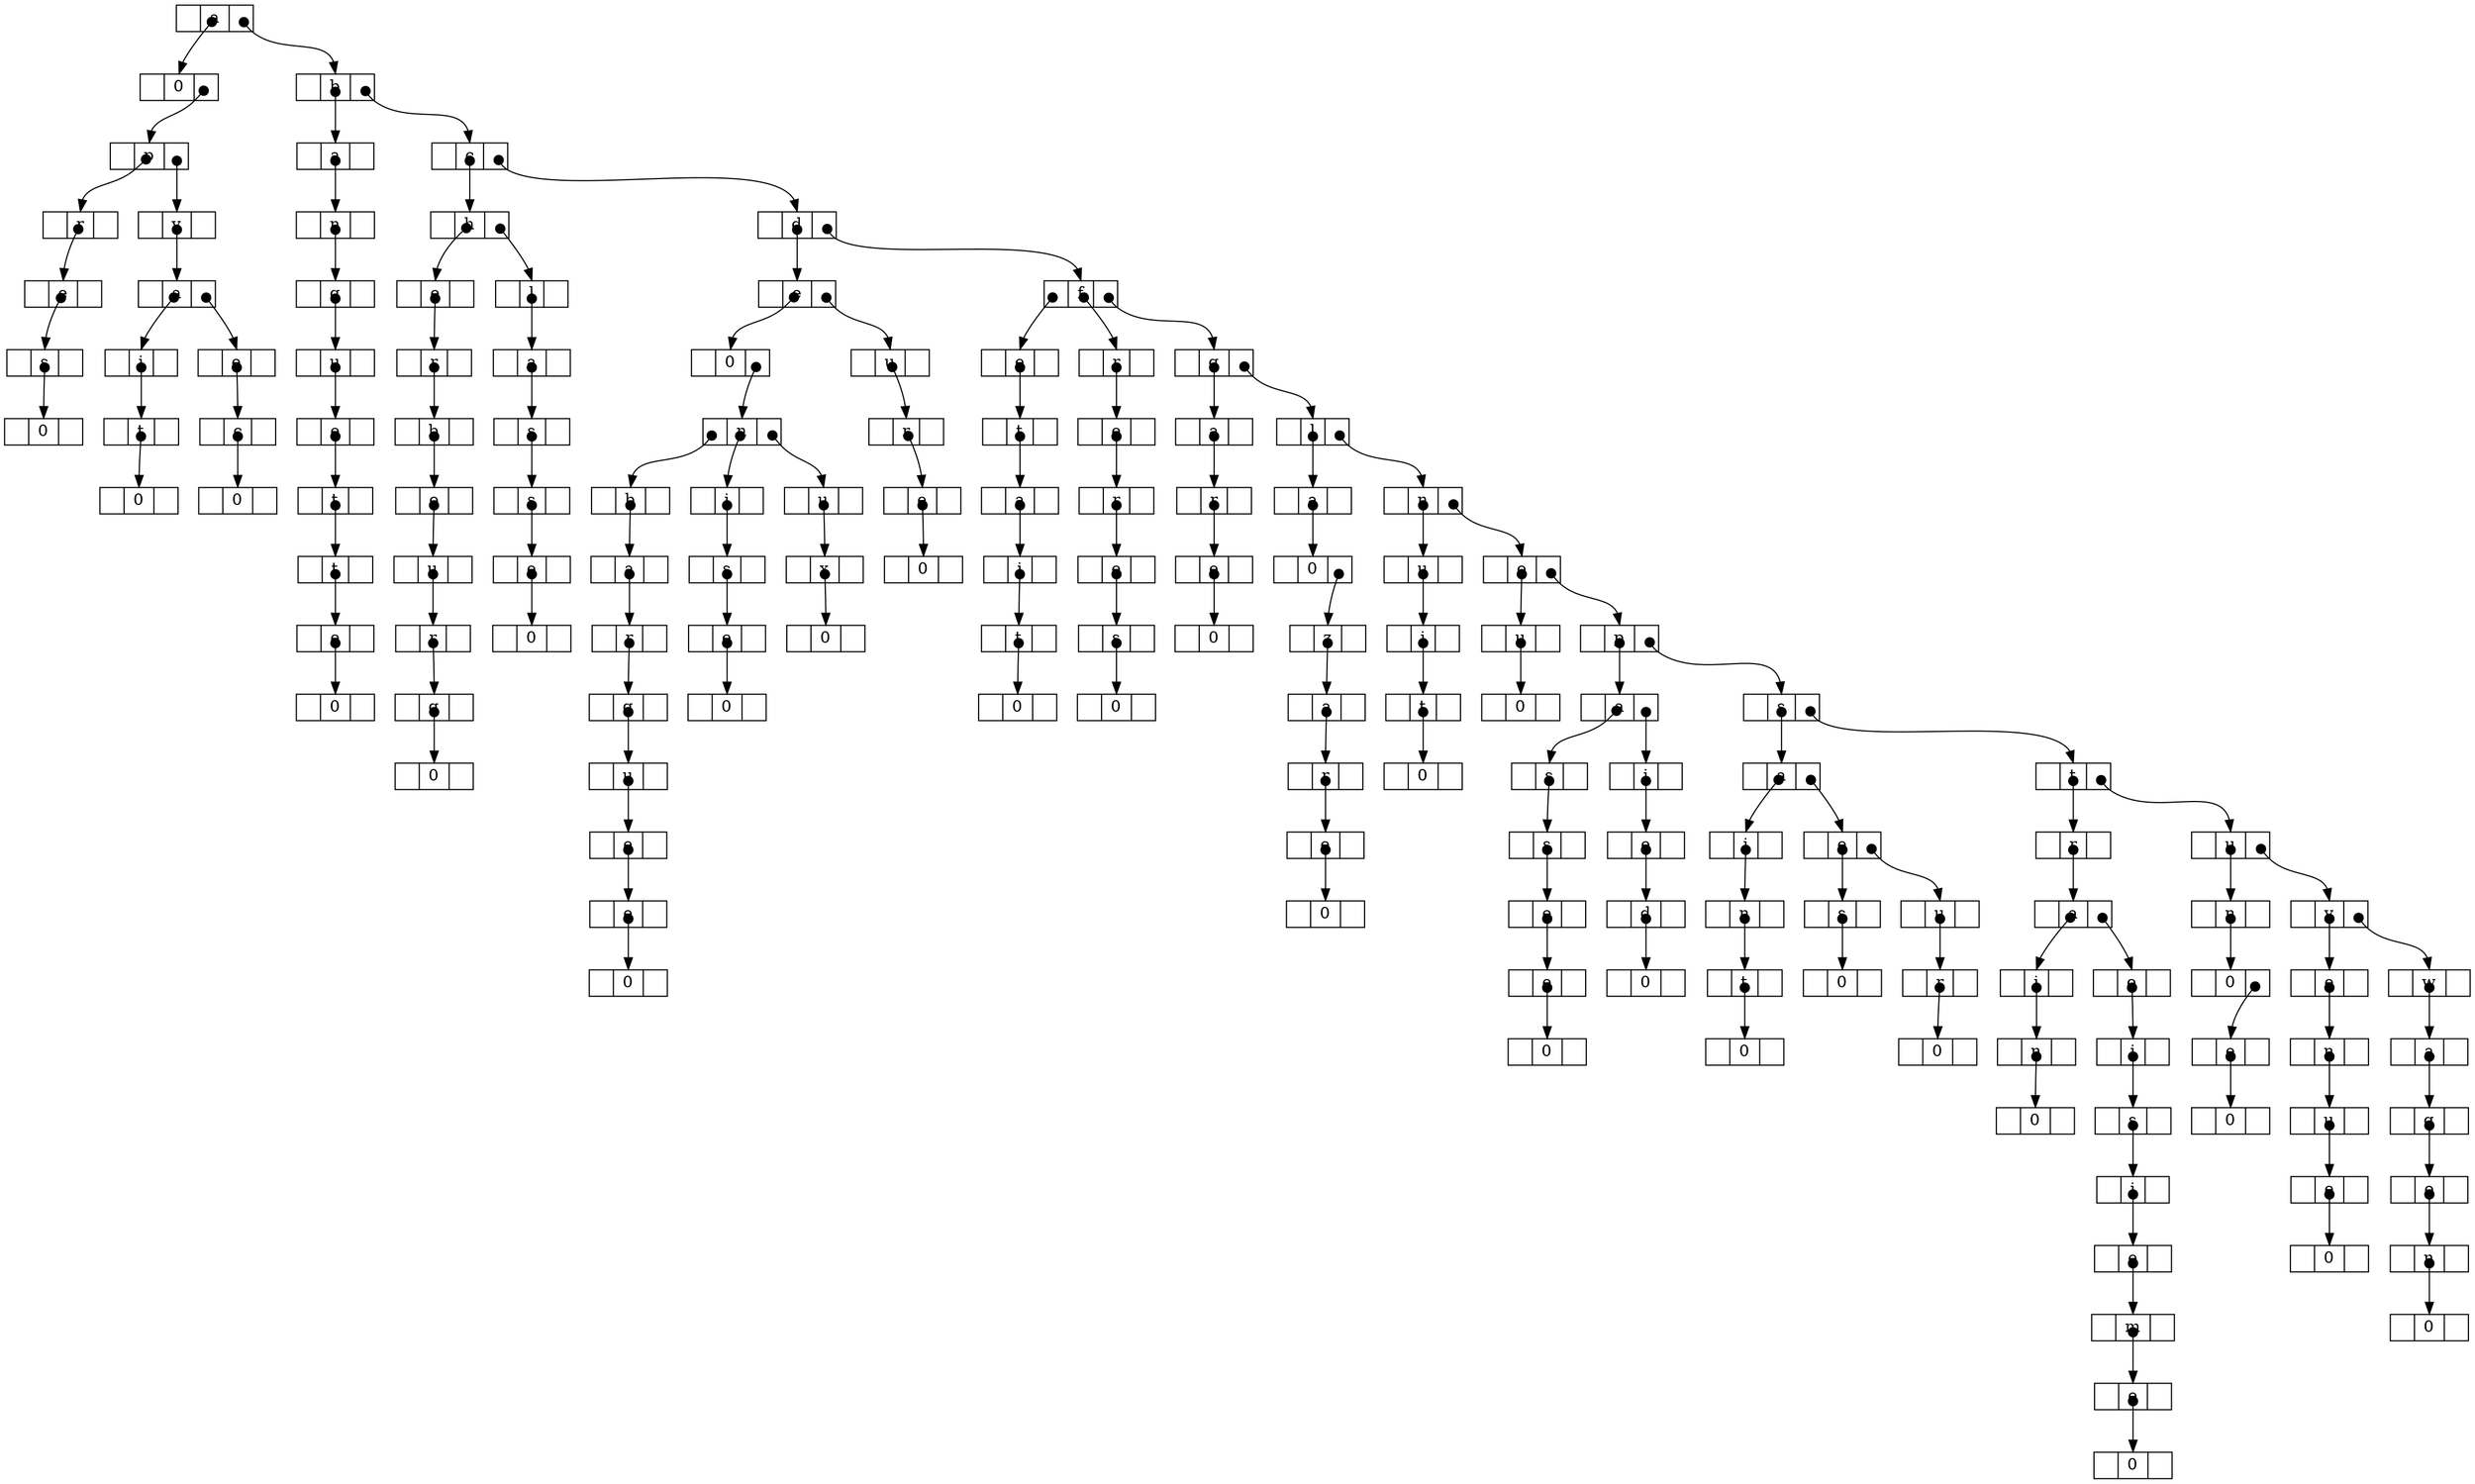 digraph arbre {
	node [shape = record, height = .1];
	edge [tailclip=false, arrowtail = dot, dir = both];
	n0x56272622d670 [label="<gauche> | <valeur> a | <droit>"];
	n0x56272622d670 : droit : c -> n0x56272622d910 : valeur;
	n0x56272622d910 [label="<gauche> | <valeur> b | <droit>"];
	n0x56272622d910 : droit : c -> n0x56272622daf0 : valeur;
	n0x56272622daf0 [label="<gauche> | <valeur> c | <droit>"];
	n0x56272622daf0 : droit : c -> n0x56272622ddf0 : valeur;
	n0x56272622ddf0 [label="<gauche> | <valeur> d | <droit>"];
	n0x56272622ddf0 : droit : c -> n0x56272622e240 : valeur;
	n0x56272622e240 [label="<gauche> | <valeur> f | <droit>"];
	n0x56272622e240 : gauche : c -> n0x56272622f1d0 : valeur;
	n0x56272622f1d0 [label="<gauche> | <valeur> e | <droit>"];
	n0x56272622f1d0 : valeur : c -> n0x56272622f200 : valeur;
	n0x56272622f200 [label="<gauche> | <valeur> t | <droit>"];
	n0x56272622f200 : valeur : c -> n0x56272622f230 : valeur;
	n0x56272622f230 [label="<gauche> | <valeur> a | <droit>"];
	n0x56272622f230 : valeur : c -> n0x56272622f260 : valeur;
	n0x56272622f260 [label="<gauche> | <valeur> i | <droit>"];
	n0x56272622f260 : valeur : c -> n0x56272622f290 : valeur;
	n0x56272622f290 [label="<gauche> | <valeur> t | <droit>"];
	n0x56272622f290 : valeur : c -> n0x56272622f2c0 : valeur;
	n0x56272622f2c0 [label="<gauche> | <valeur> 0 | <droit>"];
	n0x56272622e240 : droit : c -> n0x56272622e390 : valeur;
	n0x56272622e390 [label="<gauche> | <valeur> g | <droit>"];
	n0x56272622e390 : droit : c -> n0x56272622e480 : valeur;
	n0x56272622e480 [label="<gauche> | <valeur> l | <droit>"];
	n0x56272622e480 : droit : c -> n0x56272622e600 : valeur;
	n0x56272622e600 [label="<gauche> | <valeur> n | <droit>"];
	n0x56272622e600 : droit : c -> n0x56272622e6f0 : valeur;
	n0x56272622e6f0 [label="<gauche> | <valeur> o | <droit>"];
	n0x56272622e6f0 : droit : c -> n0x56272622e780 : valeur;
	n0x56272622e780 [label="<gauche> | <valeur> p | <droit>"];
	n0x56272622e780 : droit : c -> n0x56272622e990 : valeur;
	n0x56272622e990 [label="<gauche> | <valeur> s | <droit>"];
	n0x56272622e990 : droit : c -> n0x56272622ebd0 : valeur;
	n0x56272622ebd0 [label="<gauche> | <valeur> t | <droit>"];
	n0x56272622ebd0 : droit : c -> n0x56272622ee70 : valeur;
	n0x56272622ee70 [label="<gauche> | <valeur> u | <droit>"];
	n0x56272622ee70 : droit : c -> n0x56272622ef60 : valeur;
	n0x56272622ef60 [label="<gauche> | <valeur> v | <droit>"];
	n0x56272622ef60 : droit : c -> n0x56272622f080 : valeur;
	n0x56272622f080 [label="<gauche> | <valeur> w | <droit>"];
	n0x56272622f080 : valeur : c -> n0x56272622f0b0 : valeur;
	n0x56272622f0b0 [label="<gauche> | <valeur> a | <droit>"];
	n0x56272622f0b0 : valeur : c -> n0x56272622f0e0 : valeur;
	n0x56272622f0e0 [label="<gauche> | <valeur> g | <droit>"];
	n0x56272622f0e0 : valeur : c -> n0x56272622f110 : valeur;
	n0x56272622f110 [label="<gauche> | <valeur> o | <droit>"];
	n0x56272622f110 : valeur : c -> n0x56272622f140 : valeur;
	n0x56272622f140 [label="<gauche> | <valeur> n | <droit>"];
	n0x56272622f140 : valeur : c -> n0x56272622f170 : valeur;
	n0x56272622f170 [label="<gauche> | <valeur> 0 | <droit>"];
	n0x56272622ef60 : valeur : c -> n0x56272622ef90 : valeur;
	n0x56272622ef90 [label="<gauche> | <valeur> e | <droit>"];
	n0x56272622ef90 : valeur : c -> n0x56272622efc0 : valeur;
	n0x56272622efc0 [label="<gauche> | <valeur> n | <droit>"];
	n0x56272622efc0 : valeur : c -> n0x56272622eff0 : valeur;
	n0x56272622eff0 [label="<gauche> | <valeur> u | <droit>"];
	n0x56272622eff0 : valeur : c -> n0x56272622f020 : valeur;
	n0x56272622f020 [label="<gauche> | <valeur> e | <droit>"];
	n0x56272622f020 : valeur : c -> n0x56272622f050 : valeur;
	n0x56272622f050 [label="<gauche> | <valeur> 0 | <droit>"];
	n0x56272622ee70 : valeur : c -> n0x56272622eea0 : valeur;
	n0x56272622eea0 [label="<gauche> | <valeur> n | <droit>"];
	n0x56272622eea0 : valeur : c -> n0x56272622eed0 : valeur;
	n0x56272622eed0 [label="<gauche> | <valeur> 0 | <droit>"];
	n0x56272622eed0 : droit : c -> n0x56272622ef00 : valeur;
	n0x56272622ef00 [label="<gauche> | <valeur> e | <droit>"];
	n0x56272622ef00 : valeur : c -> n0x56272622ef30 : valeur;
	n0x56272622ef30 [label="<gauche> | <valeur> 0 | <droit>"];
	n0x56272622ebd0 : valeur : c -> n0x56272622ec00 : valeur;
	n0x56272622ec00 [label="<gauche> | <valeur> r | <droit>"];
	n0x56272622ec00 : valeur : c -> n0x56272622ec30 : valeur;
	n0x56272622ec30 [label="<gauche> | <valeur> a | <droit>"];
	n0x56272622ec30 : droit : c -> n0x56272622ecf0 : valeur;
	n0x56272622ecf0 [label="<gauche> | <valeur> o | <droit>"];
	n0x56272622ecf0 : valeur : c -> n0x56272622ed20 : valeur;
	n0x56272622ed20 [label="<gauche> | <valeur> i | <droit>"];
	n0x56272622ed20 : valeur : c -> n0x56272622ed50 : valeur;
	n0x56272622ed50 [label="<gauche> | <valeur> s | <droit>"];
	n0x56272622ed50 : valeur : c -> n0x56272622ed80 : valeur;
	n0x56272622ed80 [label="<gauche> | <valeur> i | <droit>"];
	n0x56272622ed80 : valeur : c -> n0x56272622edb0 : valeur;
	n0x56272622edb0 [label="<gauche> | <valeur> e | <droit>"];
	n0x56272622edb0 : valeur : c -> n0x56272622ede0 : valeur;
	n0x56272622ede0 [label="<gauche> | <valeur> m | <droit>"];
	n0x56272622ede0 : valeur : c -> n0x56272622ee10 : valeur;
	n0x56272622ee10 [label="<gauche> | <valeur> e | <droit>"];
	n0x56272622ee10 : valeur : c -> n0x56272622ee40 : valeur;
	n0x56272622ee40 [label="<gauche> | <valeur> 0 | <droit>"];
	n0x56272622ec30 : valeur : c -> n0x56272622ec60 : valeur;
	n0x56272622ec60 [label="<gauche> | <valeur> i | <droit>"];
	n0x56272622ec60 : valeur : c -> n0x56272622ec90 : valeur;
	n0x56272622ec90 [label="<gauche> | <valeur> n | <droit>"];
	n0x56272622ec90 : valeur : c -> n0x56272622ecc0 : valeur;
	n0x56272622ecc0 [label="<gauche> | <valeur> 0 | <droit>"];
	n0x56272622e990 : valeur : c -> n0x56272622e9c0 : valeur;
	n0x56272622e9c0 [label="<gauche> | <valeur> a | <droit>"];
	n0x56272622e9c0 : droit : c -> n0x56272622eab0 : valeur;
	n0x56272622eab0 [label="<gauche> | <valeur> e | <droit>"];
	n0x56272622eab0 : droit : c -> n0x56272622eb40 : valeur;
	n0x56272622eb40 [label="<gauche> | <valeur> u | <droit>"];
	n0x56272622eb40 : valeur : c -> n0x56272622eb70 : valeur;
	n0x56272622eb70 [label="<gauche> | <valeur> r | <droit>"];
	n0x56272622eb70 : valeur : c -> n0x56272622eba0 : valeur;
	n0x56272622eba0 [label="<gauche> | <valeur> 0 | <droit>"];
	n0x56272622eab0 : valeur : c -> n0x56272622eae0 : valeur;
	n0x56272622eae0 [label="<gauche> | <valeur> s | <droit>"];
	n0x56272622eae0 : valeur : c -> n0x56272622eb10 : valeur;
	n0x56272622eb10 [label="<gauche> | <valeur> 0 | <droit>"];
	n0x56272622e9c0 : valeur : c -> n0x56272622e9f0 : valeur;
	n0x56272622e9f0 [label="<gauche> | <valeur> i | <droit>"];
	n0x56272622e9f0 : valeur : c -> n0x56272622ea20 : valeur;
	n0x56272622ea20 [label="<gauche> | <valeur> n | <droit>"];
	n0x56272622ea20 : valeur : c -> n0x56272622ea50 : valeur;
	n0x56272622ea50 [label="<gauche> | <valeur> t | <droit>"];
	n0x56272622ea50 : valeur : c -> n0x56272622ea80 : valeur;
	n0x56272622ea80 [label="<gauche> | <valeur> 0 | <droit>"];
	n0x56272622e780 : valeur : c -> n0x56272622e7b0 : valeur;
	n0x56272622e7b0 [label="<gauche> | <valeur> a | <droit>"];
	n0x56272622e7b0 : droit : c -> n0x56272622e8d0 : valeur;
	n0x56272622e8d0 [label="<gauche> | <valeur> i | <droit>"];
	n0x56272622e8d0 : valeur : c -> n0x56272622e900 : valeur;
	n0x56272622e900 [label="<gauche> | <valeur> e | <droit>"];
	n0x56272622e900 : valeur : c -> n0x56272622e930 : valeur;
	n0x56272622e930 [label="<gauche> | <valeur> d | <droit>"];
	n0x56272622e930 : valeur : c -> n0x56272622e960 : valeur;
	n0x56272622e960 [label="<gauche> | <valeur> 0 | <droit>"];
	n0x56272622e7b0 : valeur : c -> n0x56272622e7e0 : valeur;
	n0x56272622e7e0 [label="<gauche> | <valeur> s | <droit>"];
	n0x56272622e7e0 : valeur : c -> n0x56272622e810 : valeur;
	n0x56272622e810 [label="<gauche> | <valeur> s | <droit>"];
	n0x56272622e810 : valeur : c -> n0x56272622e840 : valeur;
	n0x56272622e840 [label="<gauche> | <valeur> e | <droit>"];
	n0x56272622e840 : valeur : c -> n0x56272622e870 : valeur;
	n0x56272622e870 [label="<gauche> | <valeur> e | <droit>"];
	n0x56272622e870 : valeur : c -> n0x56272622e8a0 : valeur;
	n0x56272622e8a0 [label="<gauche> | <valeur> 0 | <droit>"];
	n0x56272622e6f0 : valeur : c -> n0x56272622e720 : valeur;
	n0x56272622e720 [label="<gauche> | <valeur> u | <droit>"];
	n0x56272622e720 : valeur : c -> n0x56272622e750 : valeur;
	n0x56272622e750 [label="<gauche> | <valeur> 0 | <droit>"];
	n0x56272622e600 : valeur : c -> n0x56272622e630 : valeur;
	n0x56272622e630 [label="<gauche> | <valeur> u | <droit>"];
	n0x56272622e630 : valeur : c -> n0x56272622e660 : valeur;
	n0x56272622e660 [label="<gauche> | <valeur> i | <droit>"];
	n0x56272622e660 : valeur : c -> n0x56272622e690 : valeur;
	n0x56272622e690 [label="<gauche> | <valeur> t | <droit>"];
	n0x56272622e690 : valeur : c -> n0x56272622e6c0 : valeur;
	n0x56272622e6c0 [label="<gauche> | <valeur> 0 | <droit>"];
	n0x56272622e480 : valeur : c -> n0x56272622e4b0 : valeur;
	n0x56272622e4b0 [label="<gauche> | <valeur> a | <droit>"];
	n0x56272622e4b0 : valeur : c -> n0x56272622e4e0 : valeur;
	n0x56272622e4e0 [label="<gauche> | <valeur> 0 | <droit>"];
	n0x56272622e4e0 : droit : c -> n0x56272622e510 : valeur;
	n0x56272622e510 [label="<gauche> | <valeur> z | <droit>"];
	n0x56272622e510 : valeur : c -> n0x56272622e540 : valeur;
	n0x56272622e540 [label="<gauche> | <valeur> a | <droit>"];
	n0x56272622e540 : valeur : c -> n0x56272622e570 : valeur;
	n0x56272622e570 [label="<gauche> | <valeur> r | <droit>"];
	n0x56272622e570 : valeur : c -> n0x56272622e5a0 : valeur;
	n0x56272622e5a0 [label="<gauche> | <valeur> e | <droit>"];
	n0x56272622e5a0 : valeur : c -> n0x56272622e5d0 : valeur;
	n0x56272622e5d0 [label="<gauche> | <valeur> 0 | <droit>"];
	n0x56272622e390 : valeur : c -> n0x56272622e3c0 : valeur;
	n0x56272622e3c0 [label="<gauche> | <valeur> a | <droit>"];
	n0x56272622e3c0 : valeur : c -> n0x56272622e3f0 : valeur;
	n0x56272622e3f0 [label="<gauche> | <valeur> r | <droit>"];
	n0x56272622e3f0 : valeur : c -> n0x56272622e420 : valeur;
	n0x56272622e420 [label="<gauche> | <valeur> e | <droit>"];
	n0x56272622e420 : valeur : c -> n0x56272622e450 : valeur;
	n0x56272622e450 [label="<gauche> | <valeur> 0 | <droit>"];
	n0x56272622e240 : valeur : c -> n0x56272622e270 : valeur;
	n0x56272622e270 [label="<gauche> | <valeur> r | <droit>"];
	n0x56272622e270 : valeur : c -> n0x56272622e2a0 : valeur;
	n0x56272622e2a0 [label="<gauche> | <valeur> e | <droit>"];
	n0x56272622e2a0 : valeur : c -> n0x56272622e2d0 : valeur;
	n0x56272622e2d0 [label="<gauche> | <valeur> r | <droit>"];
	n0x56272622e2d0 : valeur : c -> n0x56272622e300 : valeur;
	n0x56272622e300 [label="<gauche> | <valeur> e | <droit>"];
	n0x56272622e300 : valeur : c -> n0x56272622e330 : valeur;
	n0x56272622e330 [label="<gauche> | <valeur> s | <droit>"];
	n0x56272622e330 : valeur : c -> n0x56272622e360 : valeur;
	n0x56272622e360 [label="<gauche> | <valeur> 0 | <droit>"];
	n0x56272622ddf0 : valeur : c -> n0x56272622de20 : valeur;
	n0x56272622de20 [label="<gauche> | <valeur> e | <droit>"];
	n0x56272622de20 : droit : c -> n0x56272622e000 : valeur;
	n0x56272622e000 [label="<gauche> | <valeur> u | <droit>"];
	n0x56272622e000 : valeur : c -> n0x56272622e030 : valeur;
	n0x56272622e030 [label="<gauche> | <valeur> r | <droit>"];
	n0x56272622e030 : valeur : c -> n0x56272622e060 : valeur;
	n0x56272622e060 [label="<gauche> | <valeur> e | <droit>"];
	n0x56272622e060 : valeur : c -> n0x56272622e090 : valeur;
	n0x56272622e090 [label="<gauche> | <valeur> 0 | <droit>"];
	n0x56272622de20 : valeur : c -> n0x56272622de50 : valeur;
	n0x56272622de50 [label="<gauche> | <valeur> 0 | <droit>"];
	n0x56272622de50 : droit : c -> n0x56272622de80 : valeur;
	n0x56272622de80 [label="<gauche> | <valeur> n | <droit>"];
	n0x56272622de80 : gauche : c -> n0x56272622e0c0 : valeur;
	n0x56272622e0c0 [label="<gauche> | <valeur> b | <droit>"];
	n0x56272622e0c0 : valeur : c -> n0x56272622e0f0 : valeur;
	n0x56272622e0f0 [label="<gauche> | <valeur> a | <droit>"];
	n0x56272622e0f0 : valeur : c -> n0x56272622e120 : valeur;
	n0x56272622e120 [label="<gauche> | <valeur> r | <droit>"];
	n0x56272622e120 : valeur : c -> n0x56272622e150 : valeur;
	n0x56272622e150 [label="<gauche> | <valeur> q | <droit>"];
	n0x56272622e150 : valeur : c -> n0x56272622e180 : valeur;
	n0x56272622e180 [label="<gauche> | <valeur> u | <droit>"];
	n0x56272622e180 : valeur : c -> n0x56272622e1b0 : valeur;
	n0x56272622e1b0 [label="<gauche> | <valeur> e | <droit>"];
	n0x56272622e1b0 : valeur : c -> n0x56272622e1e0 : valeur;
	n0x56272622e1e0 [label="<gauche> | <valeur> e | <droit>"];
	n0x56272622e1e0 : valeur : c -> n0x56272622e210 : valeur;
	n0x56272622e210 [label="<gauche> | <valeur> 0 | <droit>"];
	n0x56272622de80 : droit : c -> n0x56272622df70 : valeur;
	n0x56272622df70 [label="<gauche> | <valeur> u | <droit>"];
	n0x56272622df70 : valeur : c -> n0x56272622dfa0 : valeur;
	n0x56272622dfa0 [label="<gauche> | <valeur> x | <droit>"];
	n0x56272622dfa0 : valeur : c -> n0x56272622dfd0 : valeur;
	n0x56272622dfd0 [label="<gauche> | <valeur> 0 | <droit>"];
	n0x56272622de80 : valeur : c -> n0x56272622deb0 : valeur;
	n0x56272622deb0 [label="<gauche> | <valeur> i | <droit>"];
	n0x56272622deb0 : valeur : c -> n0x56272622dee0 : valeur;
	n0x56272622dee0 [label="<gauche> | <valeur> s | <droit>"];
	n0x56272622dee0 : valeur : c -> n0x56272622df10 : valeur;
	n0x56272622df10 [label="<gauche> | <valeur> e | <droit>"];
	n0x56272622df10 : valeur : c -> n0x56272622df40 : valeur;
	n0x56272622df40 [label="<gauche> | <valeur> 0 | <droit>"];
	n0x56272622daf0 : valeur : c -> n0x56272622db20 : valeur;
	n0x56272622db20 [label="<gauche> | <valeur> h | <droit>"];
	n0x56272622db20 : droit : c -> n0x56272622dcd0 : valeur;
	n0x56272622dcd0 [label="<gauche> | <valeur> l | <droit>"];
	n0x56272622dcd0 : valeur : c -> n0x56272622dd00 : valeur;
	n0x56272622dd00 [label="<gauche> | <valeur> a | <droit>"];
	n0x56272622dd00 : valeur : c -> n0x56272622dd30 : valeur;
	n0x56272622dd30 [label="<gauche> | <valeur> s | <droit>"];
	n0x56272622dd30 : valeur : c -> n0x56272622dd60 : valeur;
	n0x56272622dd60 [label="<gauche> | <valeur> s | <droit>"];
	n0x56272622dd60 : valeur : c -> n0x56272622dd90 : valeur;
	n0x56272622dd90 [label="<gauche> | <valeur> e | <droit>"];
	n0x56272622dd90 : valeur : c -> n0x56272622ddc0 : valeur;
	n0x56272622ddc0 [label="<gauche> | <valeur> 0 | <droit>"];
	n0x56272622db20 : valeur : c -> n0x56272622db50 : valeur;
	n0x56272622db50 [label="<gauche> | <valeur> e | <droit>"];
	n0x56272622db50 : valeur : c -> n0x56272622db80 : valeur;
	n0x56272622db80 [label="<gauche> | <valeur> r | <droit>"];
	n0x56272622db80 : valeur : c -> n0x56272622dbb0 : valeur;
	n0x56272622dbb0 [label="<gauche> | <valeur> b | <droit>"];
	n0x56272622dbb0 : valeur : c -> n0x56272622dbe0 : valeur;
	n0x56272622dbe0 [label="<gauche> | <valeur> o | <droit>"];
	n0x56272622dbe0 : valeur : c -> n0x56272622dc10 : valeur;
	n0x56272622dc10 [label="<gauche> | <valeur> u | <droit>"];
	n0x56272622dc10 : valeur : c -> n0x56272622dc40 : valeur;
	n0x56272622dc40 [label="<gauche> | <valeur> r | <droit>"];
	n0x56272622dc40 : valeur : c -> n0x56272622dc70 : valeur;
	n0x56272622dc70 [label="<gauche> | <valeur> g | <droit>"];
	n0x56272622dc70 : valeur : c -> n0x56272622dca0 : valeur;
	n0x56272622dca0 [label="<gauche> | <valeur> 0 | <droit>"];
	n0x56272622d910 : valeur : c -> n0x56272622d940 : valeur;
	n0x56272622d940 [label="<gauche> | <valeur> a | <droit>"];
	n0x56272622d940 : valeur : c -> n0x56272622d970 : valeur;
	n0x56272622d970 [label="<gauche> | <valeur> n | <droit>"];
	n0x56272622d970 : valeur : c -> n0x56272622d9a0 : valeur;
	n0x56272622d9a0 [label="<gauche> | <valeur> q | <droit>"];
	n0x56272622d9a0 : valeur : c -> n0x56272622d9d0 : valeur;
	n0x56272622d9d0 [label="<gauche> | <valeur> u | <droit>"];
	n0x56272622d9d0 : valeur : c -> n0x56272622da00 : valeur;
	n0x56272622da00 [label="<gauche> | <valeur> e | <droit>"];
	n0x56272622da00 : valeur : c -> n0x56272622da30 : valeur;
	n0x56272622da30 [label="<gauche> | <valeur> t | <droit>"];
	n0x56272622da30 : valeur : c -> n0x56272622da60 : valeur;
	n0x56272622da60 [label="<gauche> | <valeur> t | <droit>"];
	n0x56272622da60 : valeur : c -> n0x56272622da90 : valeur;
	n0x56272622da90 [label="<gauche> | <valeur> e | <droit>"];
	n0x56272622da90 : valeur : c -> n0x56272622dac0 : valeur;
	n0x56272622dac0 [label="<gauche> | <valeur> 0 | <droit>"];
	n0x56272622d670 : valeur : c -> n0x56272622f1a0 : valeur;
	n0x56272622f1a0 [label="<gauche> | <valeur> 0 | <droit>"];
	n0x56272622f1a0 : droit : c -> n0x56272622d6a0 : valeur;
	n0x56272622d6a0 [label="<gauche> | <valeur> p | <droit>"];
	n0x56272622d6a0 : droit : c -> n0x56272622d790 : valeur;
	n0x56272622d790 [label="<gauche> | <valeur> v | <droit>"];
	n0x56272622d790 : valeur : c -> n0x56272622d7c0 : valeur;
	n0x56272622d7c0 [label="<gauche> | <valeur> a | <droit>"];
	n0x56272622d7c0 : droit : c -> n0x56272622d880 : valeur;
	n0x56272622d880 [label="<gauche> | <valeur> e | <droit>"];
	n0x56272622d880 : valeur : c -> n0x56272622d8b0 : valeur;
	n0x56272622d8b0 [label="<gauche> | <valeur> c | <droit>"];
	n0x56272622d8b0 : valeur : c -> n0x56272622d8e0 : valeur;
	n0x56272622d8e0 [label="<gauche> | <valeur> 0 | <droit>"];
	n0x56272622d7c0 : valeur : c -> n0x56272622d7f0 : valeur;
	n0x56272622d7f0 [label="<gauche> | <valeur> i | <droit>"];
	n0x56272622d7f0 : valeur : c -> n0x56272622d820 : valeur;
	n0x56272622d820 [label="<gauche> | <valeur> t | <droit>"];
	n0x56272622d820 : valeur : c -> n0x56272622d850 : valeur;
	n0x56272622d850 [label="<gauche> | <valeur> 0 | <droit>"];
	n0x56272622d6a0 : valeur : c -> n0x56272622d6d0 : valeur;
	n0x56272622d6d0 [label="<gauche> | <valeur> r | <droit>"];
	n0x56272622d6d0 : valeur : c -> n0x56272622d700 : valeur;
	n0x56272622d700 [label="<gauche> | <valeur> e | <droit>"];
	n0x56272622d700 : valeur : c -> n0x56272622d730 : valeur;
	n0x56272622d730 [label="<gauche> | <valeur> s | <droit>"];
	n0x56272622d730 : valeur : c -> n0x56272622d760 : valeur;
	n0x56272622d760 [label="<gauche> | <valeur> 0 | <droit>"];
}